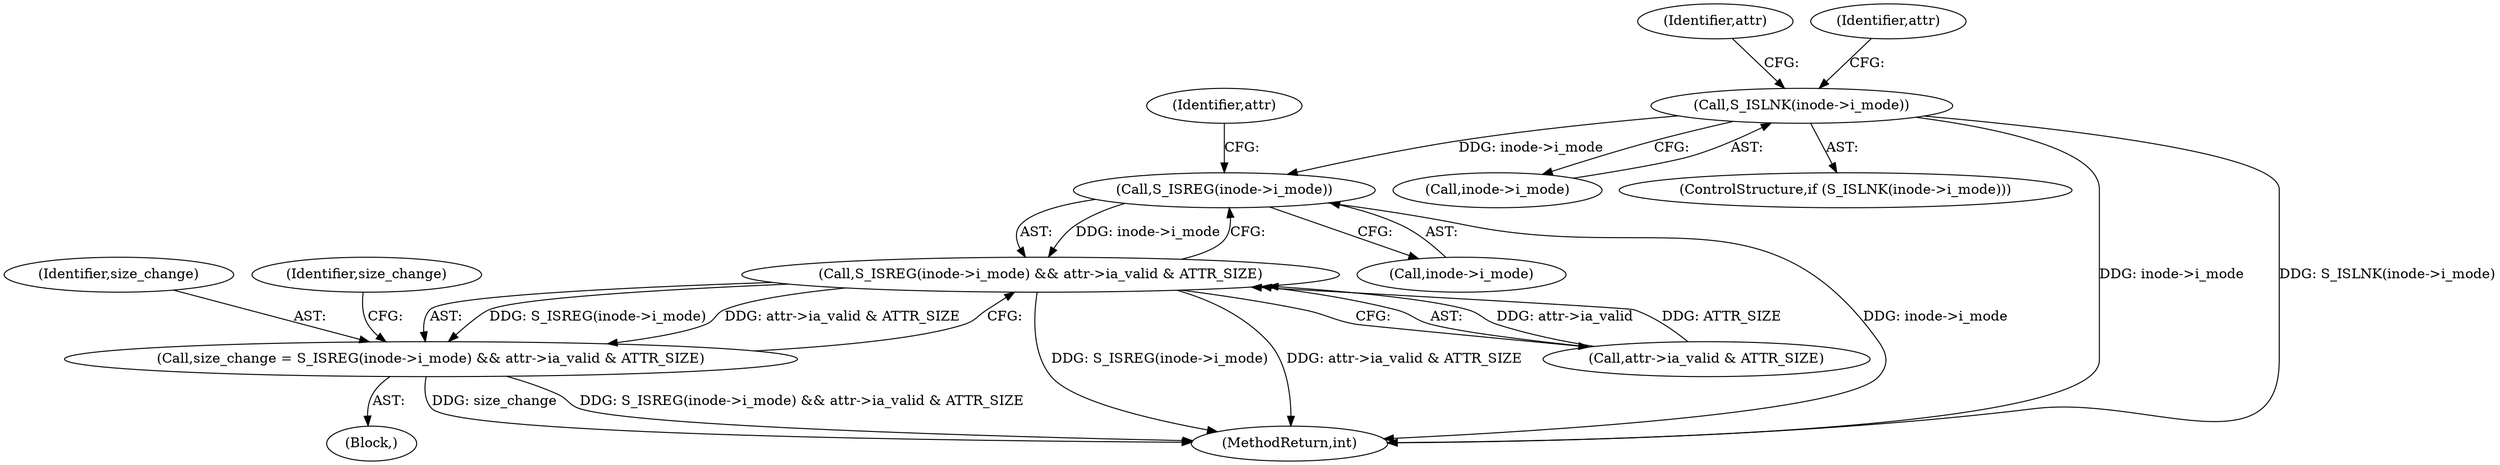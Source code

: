 digraph "0_linux_28f5a8a7c033cbf3e32277f4cc9c6afd74f05300@pointer" {
"1000184" [label="(Call,S_ISLNK(inode->i_mode))"];
"1000227" [label="(Call,S_ISREG(inode->i_mode))"];
"1000226" [label="(Call,S_ISREG(inode->i_mode) && attr->ia_valid & ATTR_SIZE)"];
"1000224" [label="(Call,size_change = S_ISREG(inode->i_mode) && attr->ia_valid & ATTR_SIZE)"];
"1000185" [label="(Call,inode->i_mode)"];
"1000227" [label="(Call,S_ISREG(inode->i_mode))"];
"1000108" [label="(Block,)"];
"1000224" [label="(Call,size_change = S_ISREG(inode->i_mode) && attr->ia_valid & ATTR_SIZE)"];
"1000183" [label="(ControlStructure,if (S_ISLNK(inode->i_mode)))"];
"1000197" [label="(Identifier,attr)"];
"1000184" [label="(Call,S_ISLNK(inode->i_mode))"];
"1000228" [label="(Call,inode->i_mode)"];
"1000190" [label="(Identifier,attr)"];
"1000607" [label="(MethodReturn,int)"];
"1000226" [label="(Call,S_ISREG(inode->i_mode) && attr->ia_valid & ATTR_SIZE)"];
"1000225" [label="(Identifier,size_change)"];
"1000237" [label="(Identifier,size_change)"];
"1000231" [label="(Call,attr->ia_valid & ATTR_SIZE)"];
"1000233" [label="(Identifier,attr)"];
"1000184" -> "1000183"  [label="AST: "];
"1000184" -> "1000185"  [label="CFG: "];
"1000185" -> "1000184"  [label="AST: "];
"1000190" -> "1000184"  [label="CFG: "];
"1000197" -> "1000184"  [label="CFG: "];
"1000184" -> "1000607"  [label="DDG: inode->i_mode"];
"1000184" -> "1000607"  [label="DDG: S_ISLNK(inode->i_mode)"];
"1000184" -> "1000227"  [label="DDG: inode->i_mode"];
"1000227" -> "1000226"  [label="AST: "];
"1000227" -> "1000228"  [label="CFG: "];
"1000228" -> "1000227"  [label="AST: "];
"1000233" -> "1000227"  [label="CFG: "];
"1000226" -> "1000227"  [label="CFG: "];
"1000227" -> "1000607"  [label="DDG: inode->i_mode"];
"1000227" -> "1000226"  [label="DDG: inode->i_mode"];
"1000226" -> "1000224"  [label="AST: "];
"1000226" -> "1000231"  [label="CFG: "];
"1000231" -> "1000226"  [label="AST: "];
"1000224" -> "1000226"  [label="CFG: "];
"1000226" -> "1000607"  [label="DDG: S_ISREG(inode->i_mode)"];
"1000226" -> "1000607"  [label="DDG: attr->ia_valid & ATTR_SIZE"];
"1000226" -> "1000224"  [label="DDG: S_ISREG(inode->i_mode)"];
"1000226" -> "1000224"  [label="DDG: attr->ia_valid & ATTR_SIZE"];
"1000231" -> "1000226"  [label="DDG: attr->ia_valid"];
"1000231" -> "1000226"  [label="DDG: ATTR_SIZE"];
"1000224" -> "1000108"  [label="AST: "];
"1000225" -> "1000224"  [label="AST: "];
"1000237" -> "1000224"  [label="CFG: "];
"1000224" -> "1000607"  [label="DDG: size_change"];
"1000224" -> "1000607"  [label="DDG: S_ISREG(inode->i_mode) && attr->ia_valid & ATTR_SIZE"];
}
